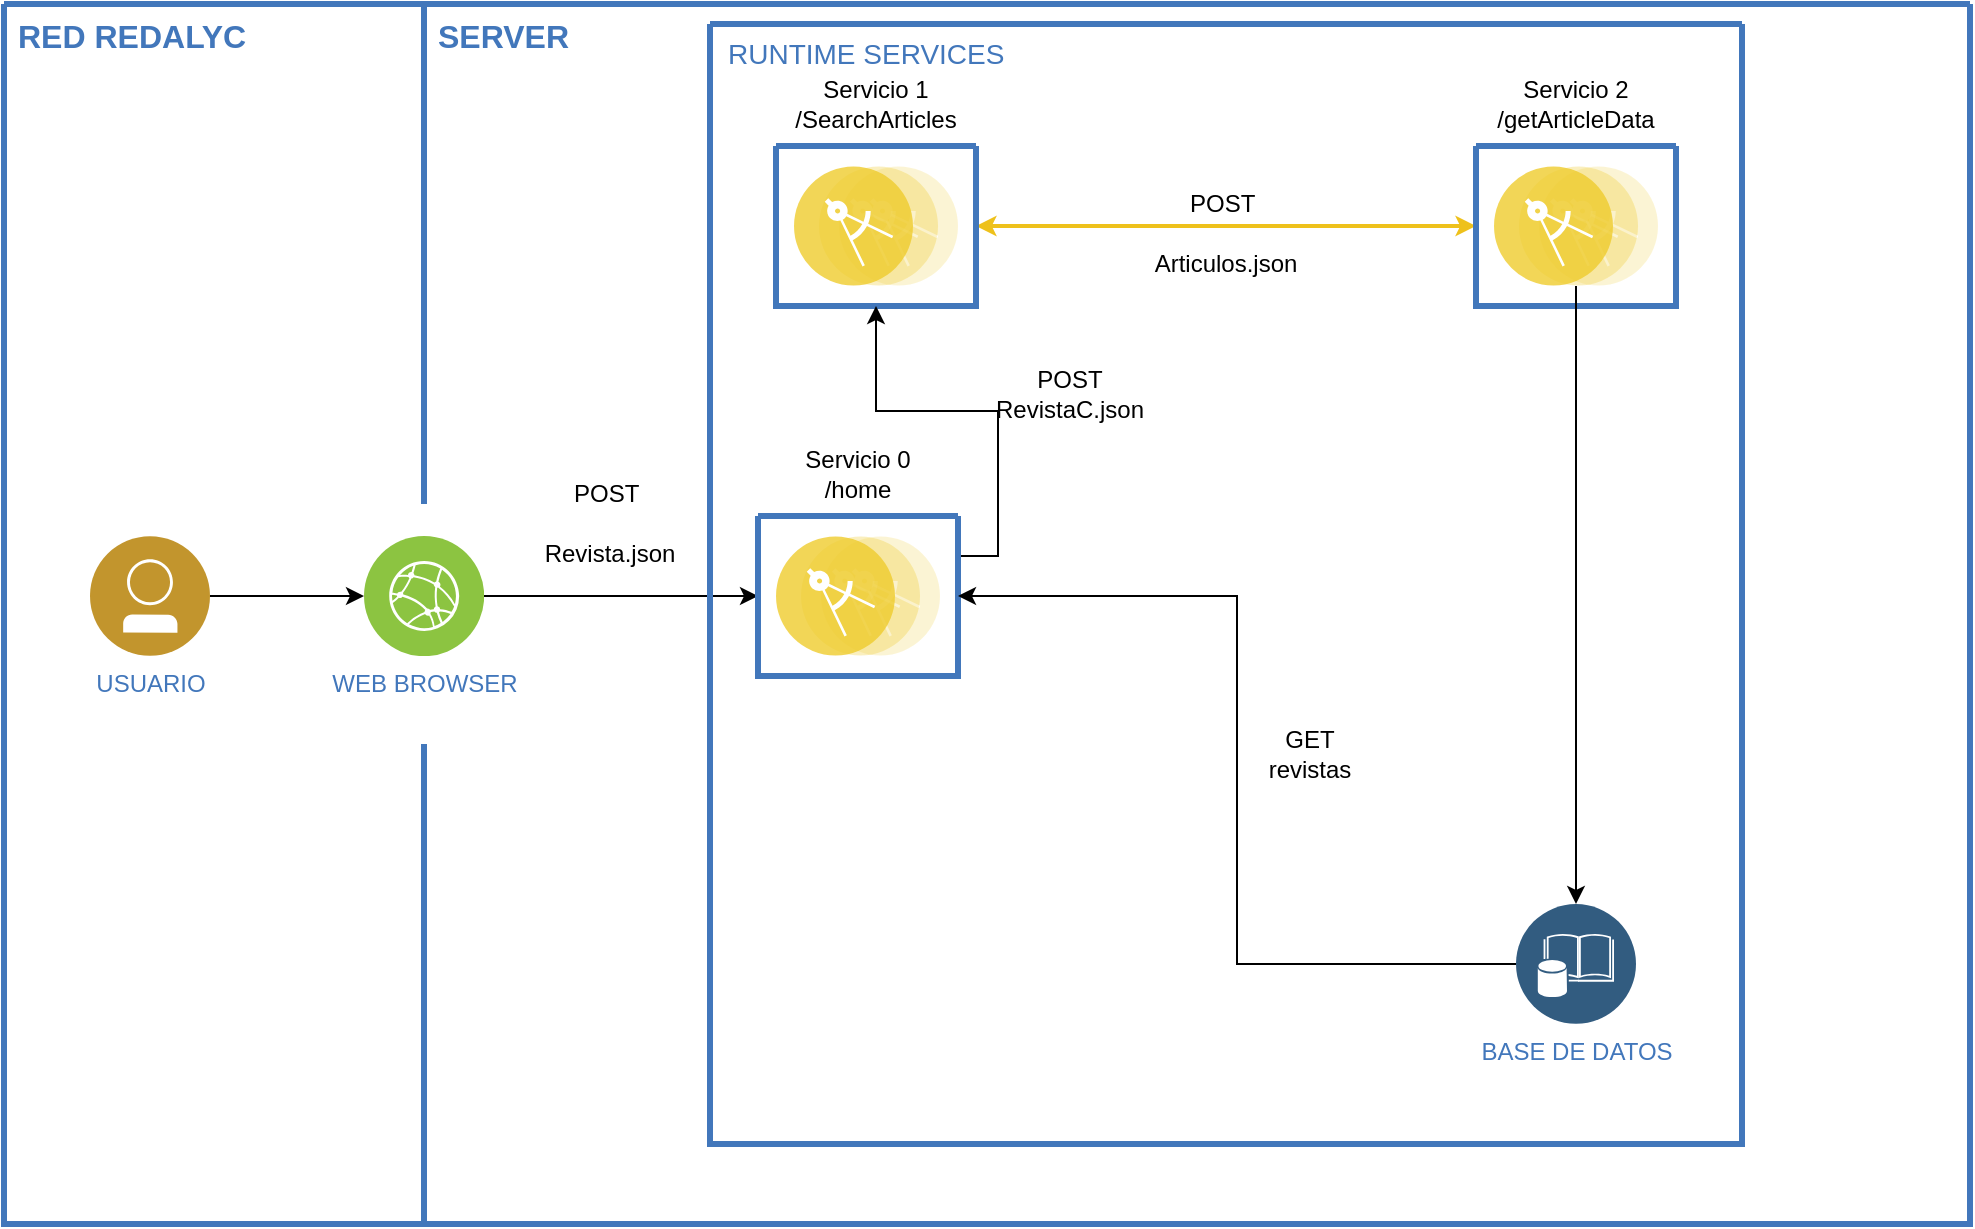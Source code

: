 <mxfile version="24.5.3" type="device">
  <diagram id="31b32b95-0358-9bc7-6ba0-a27c054ed1a7" name="Page-1">
    <mxGraphModel dx="1434" dy="802" grid="1" gridSize="10" guides="1" tooltips="1" connect="1" arrows="1" fold="1" page="1" pageScale="1" pageWidth="827" pageHeight="1169" background="none" math="0" shadow="0">
      <root>
        <mxCell id="0" />
        <mxCell id="1" parent="0" />
        <mxCell id="2" value="" style="swimlane;shadow=0;strokeColor=#4277BB;fillColor=#ffffff;fontColor=#4277BB;align=right;startSize=0;collapsible=0;strokeWidth=3;" parent="1" vertex="1">
          <mxGeometry x="247" y="240" width="983" height="610" as="geometry" />
        </mxCell>
        <mxCell id="3" value="RED REDALYC" style="text;html=1;align=left;verticalAlign=top;fontColor=#4277BB;shadow=0;dashed=0;strokeColor=none;fillColor=none;labelBackgroundColor=none;fontStyle=1;fontSize=16;spacingLeft=5;" parent="2" vertex="1">
          <mxGeometry width="170" height="30" as="geometry" />
        </mxCell>
        <mxCell id="4" value="" style="line;strokeWidth=3;direction=south;html=1;shadow=0;labelBackgroundColor=none;fillColor=none;gradientColor=none;fontSize=12;fontColor=#4277BB;align=right;strokeColor=#4277BB;" parent="2" vertex="1">
          <mxGeometry x="205" width="10" height="250" as="geometry" />
        </mxCell>
        <mxCell id="5" value="SERVER" style="text;html=1;align=left;verticalAlign=top;fontColor=#4277BB;shadow=0;dashed=0;strokeColor=none;fillColor=none;labelBackgroundColor=none;fontStyle=1;fontSize=16;spacingLeft=5;" parent="2" vertex="1">
          <mxGeometry x="210" width="180" height="35" as="geometry" />
        </mxCell>
        <mxCell id="16" value="" style="line;strokeWidth=3;direction=south;html=1;shadow=0;labelBackgroundColor=none;fillColor=none;gradientColor=none;fontSize=12;fontColor=#4277BB;align=right;strokeColor=#4277BB;" parent="2" vertex="1">
          <mxGeometry x="205" y="370" width="10" height="240" as="geometry" />
        </mxCell>
        <mxCell id="w_kmYvvRunzXyPZTnwGr-95" style="edgeStyle=orthogonalEdgeStyle;rounded=0;orthogonalLoop=1;jettySize=auto;html=1;entryX=0;entryY=0.5;entryDx=0;entryDy=0;" parent="2" source="20" target="26" edge="1">
          <mxGeometry relative="1" as="geometry" />
        </mxCell>
        <mxCell id="20" value="USUARIO" style="aspect=fixed;perimeter=ellipsePerimeter;html=1;align=center;shadow=0;dashed=0;image;image=img/lib/ibm/users/user.svg;labelBackgroundColor=#ffffff;strokeColor=#666666;strokeWidth=3;fillColor=#C2952D;gradientColor=none;fontSize=12;fontColor=#4277BB;" parent="2" vertex="1">
          <mxGeometry x="43" y="266" width="60" height="60" as="geometry" />
        </mxCell>
        <mxCell id="QBbZX2pAPmPuThD5nP4U-87" style="edgeStyle=orthogonalEdgeStyle;rounded=0;orthogonalLoop=1;jettySize=auto;html=1;entryX=0;entryY=0.5;entryDx=0;entryDy=0;" edge="1" parent="2" source="26" target="QBbZX2pAPmPuThD5nP4U-84">
          <mxGeometry relative="1" as="geometry" />
        </mxCell>
        <mxCell id="26" value="WEB BROWSER" style="aspect=fixed;perimeter=ellipsePerimeter;html=1;align=center;shadow=0;dashed=0;image;image=img/lib/ibm/infrastructure/edge_services.svg;labelBackgroundColor=#ffffff;strokeColor=#666666;strokeWidth=3;fillColor=#C2952D;gradientColor=none;fontSize=12;fontColor=#4277BB;" parent="2" vertex="1">
          <mxGeometry x="180" y="266" width="60" height="60" as="geometry" />
        </mxCell>
        <mxCell id="35" value="" style="swimlane;shadow=0;strokeColor=#4277BB;fillColor=#ffffff;fontColor=#4277BB;align=right;startSize=0;collapsible=0;strokeWidth=3;" parent="2" vertex="1">
          <mxGeometry x="353" y="10" width="516" height="560" as="geometry" />
        </mxCell>
        <mxCell id="52" value="RUNTIME SERVICES" style="text;html=1;align=left;verticalAlign=top;fontColor=#4277BB;shadow=0;dashed=0;strokeColor=none;fillColor=none;labelBackgroundColor=none;fontStyle=0;fontSize=14;spacingLeft=5;" parent="35" vertex="1">
          <mxGeometry x="2" width="231" height="24" as="geometry" />
        </mxCell>
        <mxCell id="84" style="edgeStyle=orthogonalEdgeStyle;rounded=0;html=1;entryX=0;entryY=0.5;labelBackgroundColor=#ffffff;startArrow=classic;startFill=1;startSize=4;endArrow=classic;endFill=1;endSize=4;jettySize=auto;orthogonalLoop=1;strokeColor=#EEC11B;strokeWidth=2;fontSize=14;fontColor=#4277BB;" parent="35" source="65" target="68" edge="1">
          <mxGeometry relative="1" as="geometry" />
        </mxCell>
        <mxCell id="65" value="" style="swimlane;shadow=0;strokeColor=#4277BB;fillColor=#ffffff;fontColor=#4277BB;align=right;startSize=0;collapsible=0;strokeWidth=3;" parent="35" vertex="1">
          <mxGeometry x="33" y="61" width="100" height="80" as="geometry" />
        </mxCell>
        <mxCell id="66" value="" style="aspect=fixed;perimeter=ellipsePerimeter;html=1;align=center;shadow=0;dashed=0;image;image=img/lib/ibm/applications/microservice.svg;labelBackgroundColor=#ffffff;strokeColor=#666666;strokeWidth=3;fillColor=#C2952D;gradientColor=none;fontSize=12;fontColor=#4277BB;" parent="65" vertex="1">
          <mxGeometry x="9" y="10" width="82" height="60" as="geometry" />
        </mxCell>
        <mxCell id="68" value="" style="swimlane;shadow=0;strokeColor=#4277BB;fillColor=#ffffff;fontColor=#4277BB;align=right;startSize=0;collapsible=0;strokeWidth=3;" parent="35" vertex="1">
          <mxGeometry x="383" y="61" width="100" height="80" as="geometry" />
        </mxCell>
        <mxCell id="69" value="" style="aspect=fixed;perimeter=ellipsePerimeter;html=1;align=center;shadow=0;dashed=0;image;image=img/lib/ibm/applications/microservice.svg;labelBackgroundColor=#ffffff;strokeColor=#666666;strokeWidth=3;fillColor=#C2952D;gradientColor=none;fontSize=12;fontColor=#4277BB;" parent="68" vertex="1">
          <mxGeometry x="9" y="10" width="82" height="60" as="geometry" />
        </mxCell>
        <mxCell id="w_kmYvvRunzXyPZTnwGr-100" value="Servicio 1&lt;div&gt;/SearchArticles&lt;/div&gt;" style="text;html=1;align=center;verticalAlign=middle;whiteSpace=wrap;rounded=0;" parent="35" vertex="1">
          <mxGeometry x="53" y="25" width="60" height="30" as="geometry" />
        </mxCell>
        <mxCell id="w_kmYvvRunzXyPZTnwGr-101" value="POST&amp;nbsp;" style="text;html=1;align=center;verticalAlign=middle;whiteSpace=wrap;rounded=0;" parent="35" vertex="1">
          <mxGeometry x="228" y="75" width="60" height="30" as="geometry" />
        </mxCell>
        <mxCell id="w_kmYvvRunzXyPZTnwGr-102" value="Articulos.json" style="text;html=1;align=center;verticalAlign=middle;whiteSpace=wrap;rounded=0;" parent="35" vertex="1">
          <mxGeometry x="228" y="105" width="60" height="30" as="geometry" />
        </mxCell>
        <mxCell id="w_kmYvvRunzXyPZTnwGr-103" value="Servicio 2&lt;div&gt;/getArticleData&lt;/div&gt;" style="text;html=1;align=center;verticalAlign=middle;whiteSpace=wrap;rounded=0;" parent="35" vertex="1">
          <mxGeometry x="403" y="25" width="60" height="30" as="geometry" />
        </mxCell>
        <mxCell id="QBbZX2pAPmPuThD5nP4U-90" style="edgeStyle=orthogonalEdgeStyle;rounded=0;orthogonalLoop=1;jettySize=auto;html=1;exitX=1;exitY=0.25;exitDx=0;exitDy=0;entryX=0.5;entryY=1;entryDx=0;entryDy=0;" edge="1" parent="35" source="QBbZX2pAPmPuThD5nP4U-84" target="65">
          <mxGeometry relative="1" as="geometry" />
        </mxCell>
        <mxCell id="QBbZX2pAPmPuThD5nP4U-84" value="" style="swimlane;shadow=0;strokeColor=#4277BB;fillColor=#ffffff;fontColor=#4277BB;align=right;startSize=0;collapsible=0;strokeWidth=3;" vertex="1" parent="35">
          <mxGeometry x="24" y="246" width="100" height="80" as="geometry" />
        </mxCell>
        <mxCell id="QBbZX2pAPmPuThD5nP4U-85" value="" style="aspect=fixed;perimeter=ellipsePerimeter;html=1;align=center;shadow=0;dashed=0;image;image=img/lib/ibm/applications/microservice.svg;labelBackgroundColor=#ffffff;strokeColor=#666666;strokeWidth=3;fillColor=#C2952D;gradientColor=none;fontSize=12;fontColor=#4277BB;" vertex="1" parent="QBbZX2pAPmPuThD5nP4U-84">
          <mxGeometry x="9" y="10" width="82" height="60" as="geometry" />
        </mxCell>
        <mxCell id="QBbZX2pAPmPuThD5nP4U-86" value="Servicio 0&lt;div&gt;/home&lt;/div&gt;" style="text;html=1;align=center;verticalAlign=middle;whiteSpace=wrap;rounded=0;" vertex="1" parent="35">
          <mxGeometry x="44" y="210" width="60" height="30" as="geometry" />
        </mxCell>
        <mxCell id="QBbZX2pAPmPuThD5nP4U-91" value="GET&lt;div&gt;revistas&lt;/div&gt;" style="text;html=1;align=center;verticalAlign=middle;whiteSpace=wrap;rounded=0;" vertex="1" parent="35">
          <mxGeometry x="270" y="350" width="60" height="30" as="geometry" />
        </mxCell>
        <mxCell id="QBbZX2pAPmPuThD5nP4U-92" value="POST&lt;div&gt;RevistaC.json&lt;/div&gt;" style="text;html=1;align=center;verticalAlign=middle;whiteSpace=wrap;rounded=0;" vertex="1" parent="35">
          <mxGeometry x="150" y="170" width="60" height="30" as="geometry" />
        </mxCell>
        <mxCell id="QBbZX2pAPmPuThD5nP4U-89" style="edgeStyle=orthogonalEdgeStyle;rounded=0;orthogonalLoop=1;jettySize=auto;html=1;exitX=0;exitY=0.5;exitDx=0;exitDy=0;entryX=1;entryY=0.5;entryDx=0;entryDy=0;" edge="1" parent="2" source="64" target="QBbZX2pAPmPuThD5nP4U-84">
          <mxGeometry relative="1" as="geometry" />
        </mxCell>
        <mxCell id="64" value="BASE DE DATOS" style="aspect=fixed;perimeter=ellipsePerimeter;html=1;align=center;shadow=0;dashed=0;image;image=img/lib/ibm/data/enterprise_data.svg;labelBackgroundColor=#ffffff;strokeColor=#666666;strokeWidth=3;fillColor=#C2952D;gradientColor=none;fontSize=12;fontColor=#4277BB;" parent="2" vertex="1">
          <mxGeometry x="756" y="450" width="60" height="60" as="geometry" />
        </mxCell>
        <mxCell id="w_kmYvvRunzXyPZTnwGr-97" value="POST&amp;nbsp;" style="text;html=1;align=center;verticalAlign=middle;whiteSpace=wrap;rounded=0;" parent="2" vertex="1">
          <mxGeometry x="273" y="230" width="60" height="30" as="geometry" />
        </mxCell>
        <mxCell id="w_kmYvvRunzXyPZTnwGr-99" value="Revista.json" style="text;html=1;align=center;verticalAlign=middle;whiteSpace=wrap;rounded=0;" parent="2" vertex="1">
          <mxGeometry x="273" y="260" width="60" height="30" as="geometry" />
        </mxCell>
        <mxCell id="w_kmYvvRunzXyPZTnwGr-104" style="edgeStyle=orthogonalEdgeStyle;rounded=0;orthogonalLoop=1;jettySize=auto;html=1;" parent="2" source="69" target="64" edge="1">
          <mxGeometry relative="1" as="geometry" />
        </mxCell>
      </root>
    </mxGraphModel>
  </diagram>
</mxfile>
